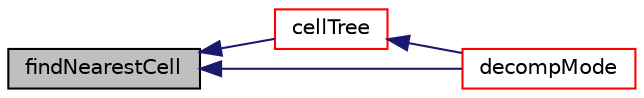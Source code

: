 digraph "findNearestCell"
{
  bgcolor="transparent";
  edge [fontname="Helvetica",fontsize="10",labelfontname="Helvetica",labelfontsize="10"];
  node [fontname="Helvetica",fontsize="10",shape=record];
  rankdir="LR";
  Node503 [label="findNearestCell",height=0.2,width=0.4,color="black", fillcolor="grey75", style="filled", fontcolor="black"];
  Node503 -> Node504 [dir="back",color="midnightblue",fontsize="10",style="solid",fontname="Helvetica"];
  Node504 [label="cellTree",height=0.2,width=0.4,color="red",URL="$a26249.html#ac6c5bd053e8332171655f8ef67dbe917",tooltip="Get (demand driven) reference to octree holding all cells. "];
  Node504 -> Node505 [dir="back",color="midnightblue",fontsize="10",style="solid",fontname="Helvetica"];
  Node505 [label="decompMode",height=0.2,width=0.4,color="red",URL="$a26249.html#a2294b7bb67cba2e69fefc388332e46dd"];
  Node503 -> Node505 [dir="back",color="midnightblue",fontsize="10",style="solid",fontname="Helvetica"];
}

